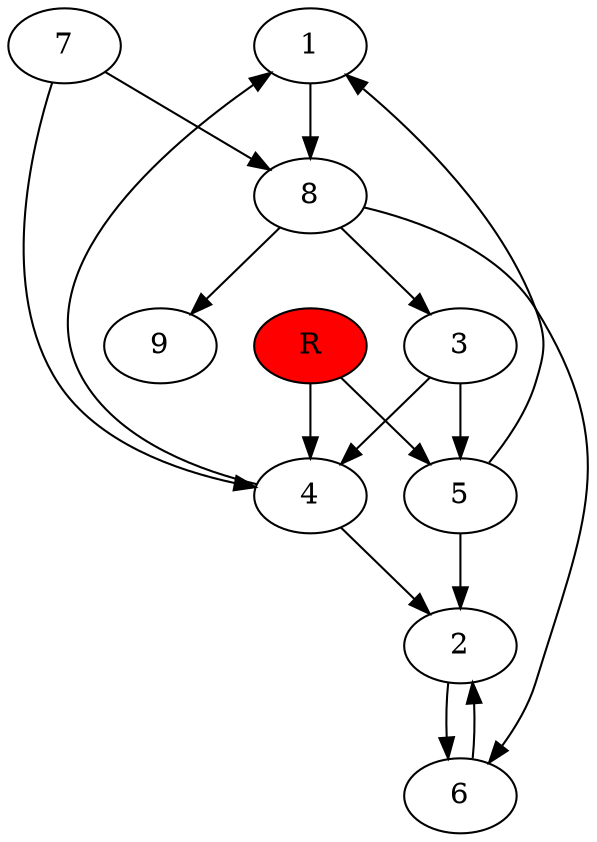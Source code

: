 digraph prb49943 {
	1
	2
	3
	4
	5
	6
	7
	8
	R [fillcolor="#ff0000" style=filled]
	1 -> 8
	2 -> 6
	3 -> 4
	3 -> 5
	4 -> 1
	4 -> 2
	5 -> 1
	5 -> 2
	6 -> 2
	7 -> 4
	7 -> 8
	8 -> 3
	8 -> 6
	8 -> 9
	R -> 4
	R -> 5
}
